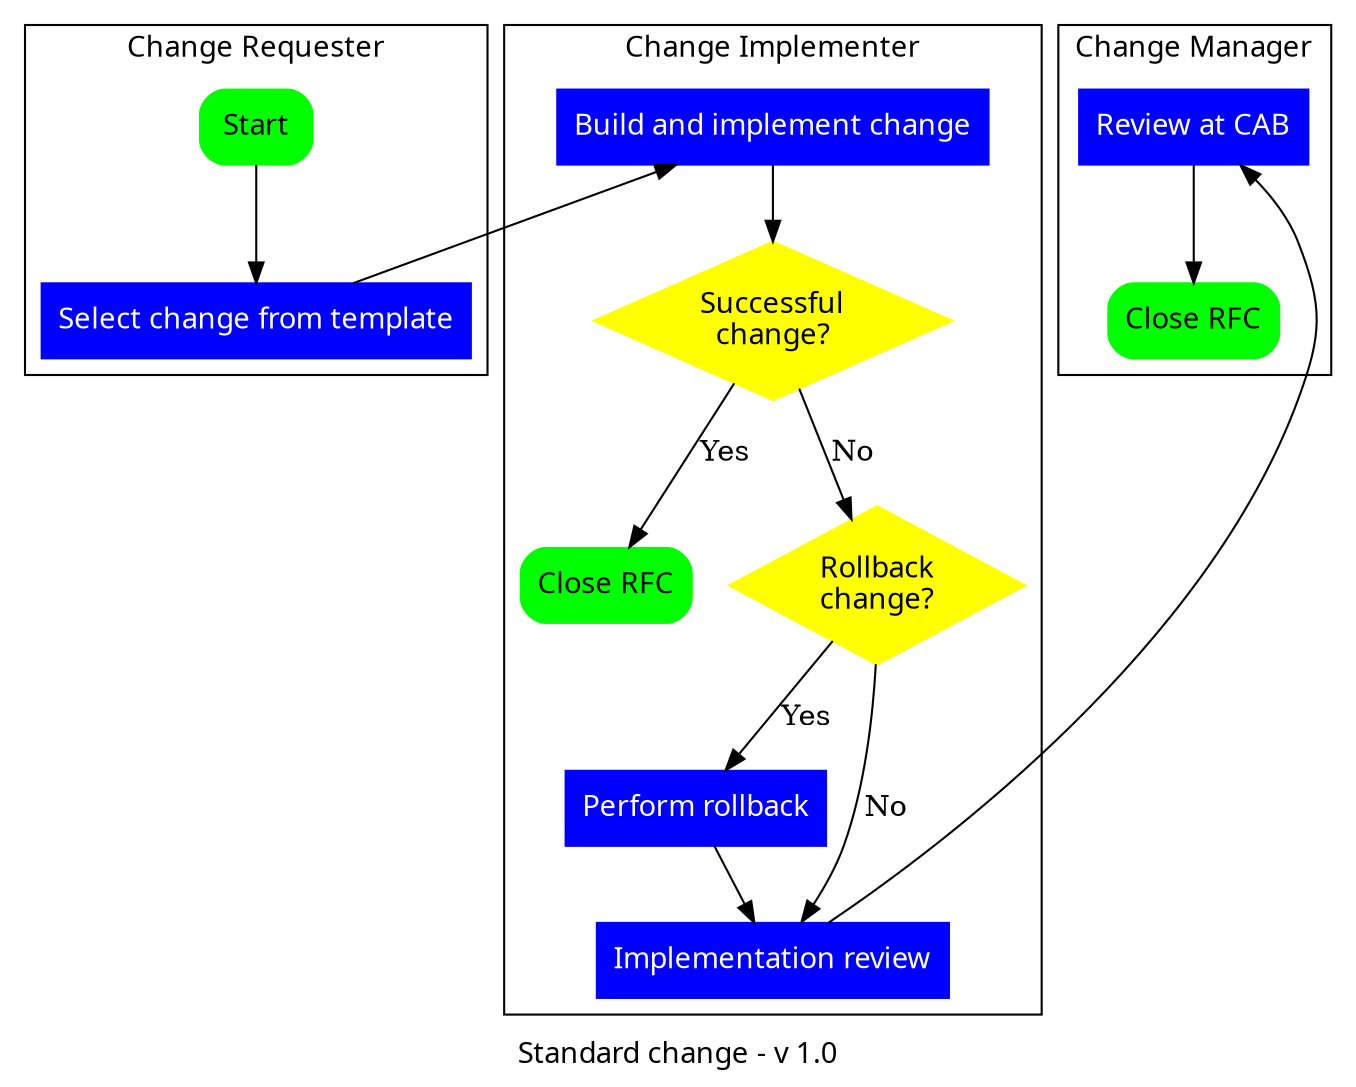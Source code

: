 digraph {
    fontname="Verdana";
    label = "Standard change - v 1.0" 
    node[fontname="Verdana", style=rounded]
    rankdir = TB;

    subgraph cluster_0 {
        label="Change Requester";
        start[
            shape=box, 
            style="rounded,filled", 
            color=green, 
            fontcolor=black,
            label="Start"];
        select_change[
            shape=box, 
            style=filled,
            color=blue,
            fontcolor=white,
            label="Select change from template"];
    }

    subgraph cluster_1 {
        label="Change Implementer";
        build_and_implement[
            shape=box, 
            style=filled,
            color=blue,
            fontcolor=white,
            label="Build and implement change"];

        change_working[
            shape=diamond,
            style=filled,
            color=yellow, 
            label="Successful\nchange?"];

        close_record[
            shape=box, 
            style="rounded,filled", 
            color=green, 
            fontcolor=black,
            label="Close RFC"];

        backout_change[
            shape=diamond,
            style=filled,
            color=yellow, 
            label="Rollback\nchange?"];
        
        execute_backout[
            shape=box, 
            style=filled,
            color=blue,
            fontcolor=white,
            label="Perform rollback"];

        implementation_review[
            shape=box, 
            style=filled,
            color=blue,
            fontcolor=white,
            label="Implementation review"];
    }

    subgraph cluster_2 {
        label="Change Manager";
        review_at_cab[
            shape=box, 
            style=filled,
            color=blue,
            fontcolor=white,
            label="Review at CAB"];

        close_record2[
            shape=box, 
            style="rounded,filled", 
            color=green, 
            fontcolor=black,
            label="Close RFC"];
    }

    start->select_change
    select_change -> build_and_implement[constraint=false]
    build_and_implement -> change_working

    change_working -> close_record[
        label=Yes
    ]
    change_working -> backout_change[
        label=No
    ]

    backout_change -> execute_backout [
        label=Yes
    ]
    backout_change -> implementation_review[
        label=No
    ]
    execute_backout -> implementation_review
    implementation_review -> review_at_cab[constraint=false]
    review_at_cab -> close_record2


}
